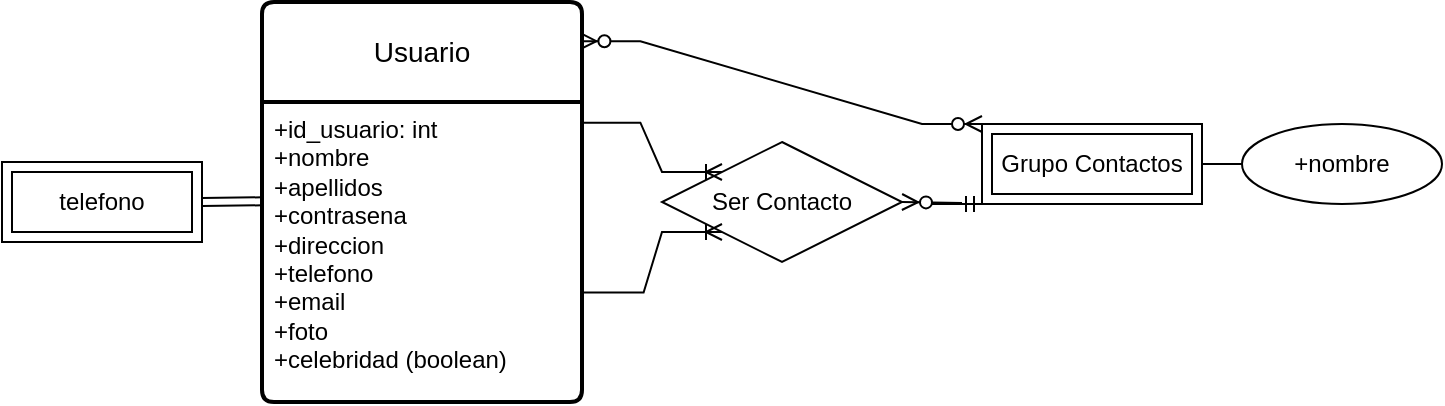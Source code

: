 <mxfile version="22.0.4" type="github">
  <diagram id="R2lEEEUBdFMjLlhIrx00" name="Page-1">
    <mxGraphModel dx="1290" dy="574" grid="1" gridSize="10" guides="1" tooltips="1" connect="1" arrows="1" fold="1" page="1" pageScale="1" pageWidth="850" pageHeight="1100" math="0" shadow="0" extFonts="Permanent Marker^https://fonts.googleapis.com/css?family=Permanent+Marker">
      <root>
        <mxCell id="0" />
        <mxCell id="1" parent="0" />
        <mxCell id="4j3YTI05tPYxbYp34O56-1" value="Usuario" style="swimlane;childLayout=stackLayout;horizontal=1;startSize=50;horizontalStack=0;rounded=1;fontSize=14;fontStyle=0;strokeWidth=2;resizeParent=0;resizeLast=1;shadow=0;dashed=0;align=center;arcSize=4;whiteSpace=wrap;html=1;" vertex="1" parent="1">
          <mxGeometry x="150" y="88" width="160" height="200" as="geometry" />
        </mxCell>
        <mxCell id="4j3YTI05tPYxbYp34O56-2" value="+id_usuario: int&lt;br style=&quot;border-color: var(--border-color);&quot;&gt;+nombre&lt;br style=&quot;border-color: var(--border-color);&quot;&gt;+apellidos&lt;br style=&quot;border-color: var(--border-color);&quot;&gt;+contrasena&lt;br style=&quot;border-color: var(--border-color);&quot;&gt;+direccion&lt;br style=&quot;border-color: var(--border-color);&quot;&gt;+telefono&lt;br style=&quot;border-color: var(--border-color);&quot;&gt;+email&lt;br style=&quot;border-color: var(--border-color);&quot;&gt;+foto&lt;br&gt;+celebridad (boolean)" style="align=left;strokeColor=none;fillColor=none;spacingLeft=4;fontSize=12;verticalAlign=top;resizable=0;rotatable=0;part=1;html=1;" vertex="1" parent="4j3YTI05tPYxbYp34O56-1">
          <mxGeometry y="50" width="160" height="150" as="geometry" />
        </mxCell>
        <mxCell id="4j3YTI05tPYxbYp34O56-5" value="telefono" style="shape=ext;margin=3;double=1;whiteSpace=wrap;html=1;align=center;" vertex="1" parent="1">
          <mxGeometry x="20" y="168" width="100" height="40" as="geometry" />
        </mxCell>
        <mxCell id="4j3YTI05tPYxbYp34O56-6" value="" style="shape=link;html=1;rounded=0;exitX=1;exitY=0.5;exitDx=0;exitDy=0;entryX=0;entryY=0.331;entryDx=0;entryDy=0;entryPerimeter=0;" edge="1" parent="1" source="4j3YTI05tPYxbYp34O56-5" target="4j3YTI05tPYxbYp34O56-2">
          <mxGeometry width="100" relative="1" as="geometry">
            <mxPoint x="150" y="190" as="sourcePoint" />
            <mxPoint x="250" y="190" as="targetPoint" />
          </mxGeometry>
        </mxCell>
        <mxCell id="4j3YTI05tPYxbYp34O56-10" value="Ser Contacto" style="shape=rhombus;perimeter=rhombusPerimeter;whiteSpace=wrap;html=1;align=center;" vertex="1" parent="1">
          <mxGeometry x="350" y="158" width="120" height="60" as="geometry" />
        </mxCell>
        <mxCell id="4j3YTI05tPYxbYp34O56-11" value="" style="edgeStyle=entityRelationEdgeStyle;fontSize=12;html=1;endArrow=ERoneToMany;rounded=0;exitX=0.995;exitY=0.069;exitDx=0;exitDy=0;entryX=0;entryY=0;entryDx=0;entryDy=0;exitPerimeter=0;" edge="1" parent="1" source="4j3YTI05tPYxbYp34O56-2" target="4j3YTI05tPYxbYp34O56-10">
          <mxGeometry width="100" height="100" relative="1" as="geometry">
            <mxPoint x="360" y="140" as="sourcePoint" />
            <mxPoint x="375" y="168" as="targetPoint" />
          </mxGeometry>
        </mxCell>
        <mxCell id="4j3YTI05tPYxbYp34O56-15" value="" style="edgeStyle=entityRelationEdgeStyle;fontSize=12;html=1;endArrow=ERoneToMany;rounded=0;exitX=1.005;exitY=0.635;exitDx=0;exitDy=0;exitPerimeter=0;entryX=0;entryY=1;entryDx=0;entryDy=0;" edge="1" parent="1" source="4j3YTI05tPYxbYp34O56-2" target="4j3YTI05tPYxbYp34O56-10">
          <mxGeometry width="100" height="100" relative="1" as="geometry">
            <mxPoint x="370" y="390" as="sourcePoint" />
            <mxPoint x="370" y="203" as="targetPoint" />
          </mxGeometry>
        </mxCell>
        <mxCell id="4j3YTI05tPYxbYp34O56-16" value="Grupo Contactos" style="shape=ext;margin=3;double=1;whiteSpace=wrap;html=1;align=center;" vertex="1" parent="1">
          <mxGeometry x="510" y="149" width="110" height="40" as="geometry" />
        </mxCell>
        <mxCell id="4j3YTI05tPYxbYp34O56-17" value="+nombre" style="ellipse;whiteSpace=wrap;html=1;align=center;" vertex="1" parent="1">
          <mxGeometry x="640" y="149" width="100" height="40" as="geometry" />
        </mxCell>
        <mxCell id="4j3YTI05tPYxbYp34O56-18" value="" style="endArrow=none;html=1;rounded=0;entryX=0;entryY=0.5;entryDx=0;entryDy=0;exitX=1;exitY=0.5;exitDx=0;exitDy=0;" edge="1" parent="1" source="4j3YTI05tPYxbYp34O56-16" target="4j3YTI05tPYxbYp34O56-17">
          <mxGeometry width="50" height="50" relative="1" as="geometry">
            <mxPoint x="460" y="100" as="sourcePoint" />
            <mxPoint x="510" y="50" as="targetPoint" />
          </mxGeometry>
        </mxCell>
        <mxCell id="4j3YTI05tPYxbYp34O56-19" value="" style="edgeStyle=entityRelationEdgeStyle;fontSize=12;html=1;endArrow=ERzeroToMany;startArrow=ERmandOne;rounded=0;entryX=1;entryY=0.5;entryDx=0;entryDy=0;exitX=0;exitY=1;exitDx=0;exitDy=0;" edge="1" parent="1" source="4j3YTI05tPYxbYp34O56-16" target="4j3YTI05tPYxbYp34O56-10">
          <mxGeometry width="100" height="100" relative="1" as="geometry">
            <mxPoint x="370" y="250" as="sourcePoint" />
            <mxPoint x="470" y="150" as="targetPoint" />
          </mxGeometry>
        </mxCell>
        <mxCell id="4j3YTI05tPYxbYp34O56-22" value="" style="edgeStyle=entityRelationEdgeStyle;fontSize=12;html=1;endArrow=ERzeroToMany;endFill=1;startArrow=ERzeroToMany;rounded=0;exitX=0.995;exitY=0.098;exitDx=0;exitDy=0;exitPerimeter=0;entryX=0;entryY=0;entryDx=0;entryDy=0;" edge="1" parent="1" source="4j3YTI05tPYxbYp34O56-1" target="4j3YTI05tPYxbYp34O56-16">
          <mxGeometry width="100" height="100" relative="1" as="geometry">
            <mxPoint x="370" y="130" as="sourcePoint" />
            <mxPoint x="470" y="30" as="targetPoint" />
          </mxGeometry>
        </mxCell>
      </root>
    </mxGraphModel>
  </diagram>
</mxfile>
